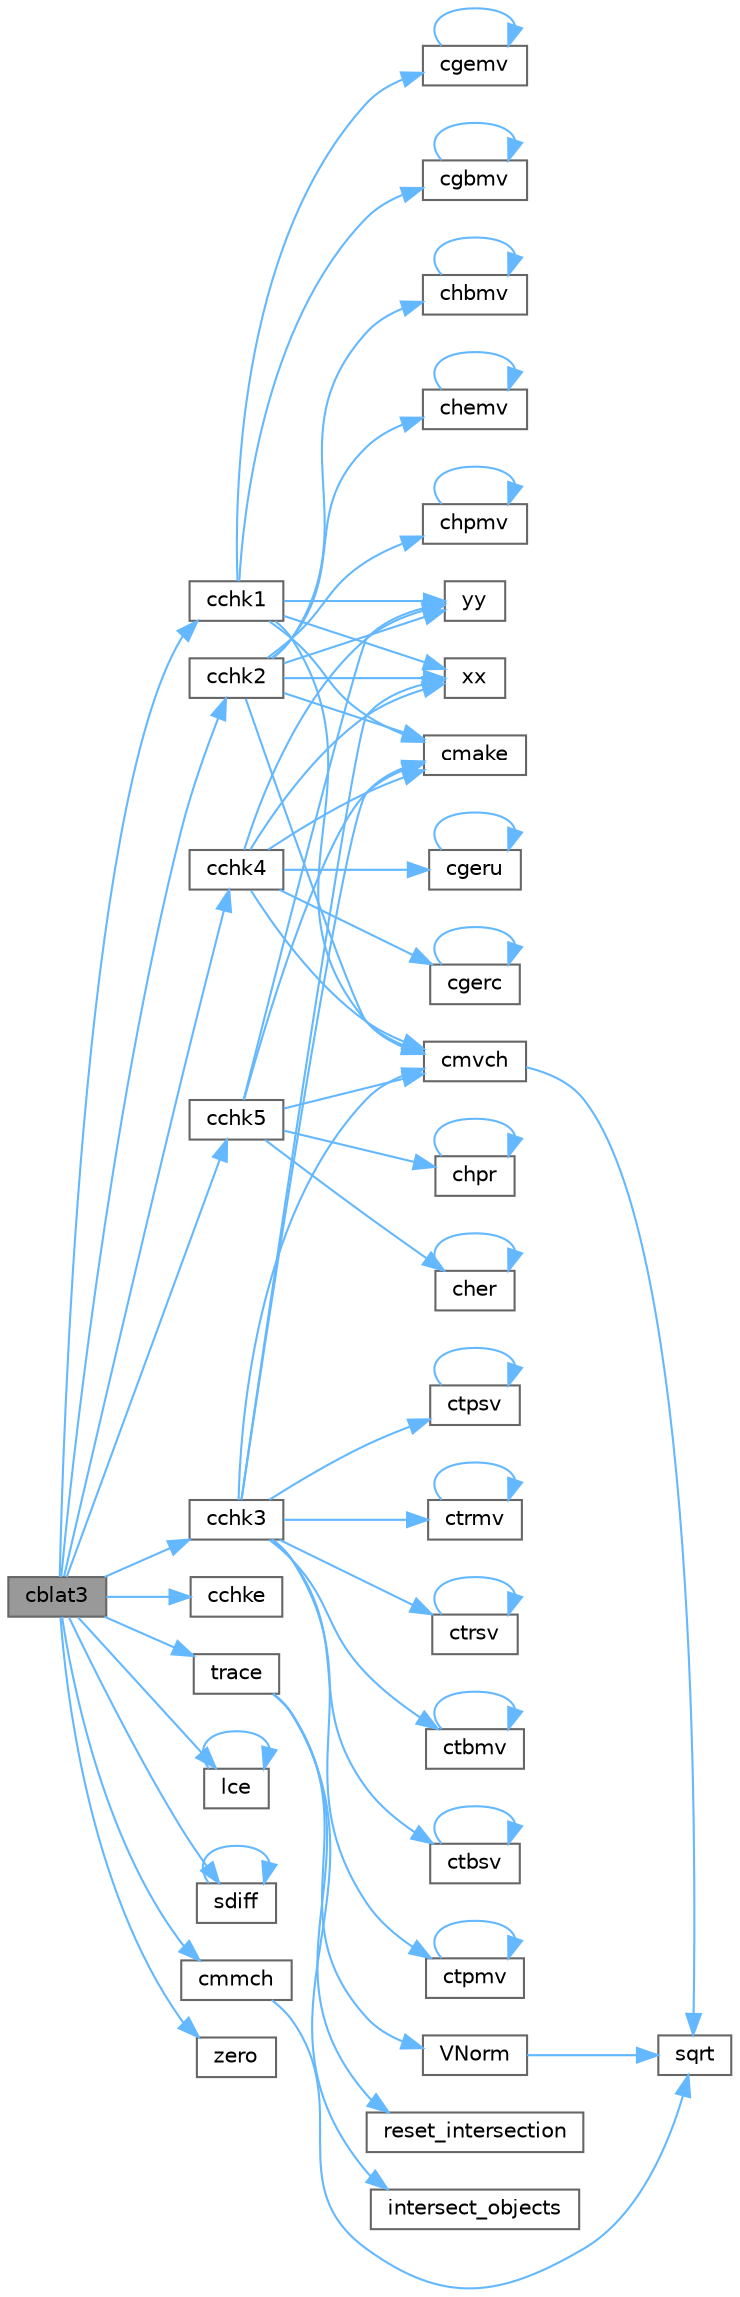 digraph "cblat3"
{
 // LATEX_PDF_SIZE
  bgcolor="transparent";
  edge [fontname=Helvetica,fontsize=10,labelfontname=Helvetica,labelfontsize=10];
  node [fontname=Helvetica,fontsize=10,shape=box,height=0.2,width=0.4];
  rankdir="LR";
  Node1 [id="Node000001",label="cblat3",height=0.2,width=0.4,color="gray40", fillcolor="grey60", style="filled", fontcolor="black",tooltip="CBLAT3"];
  Node1 -> Node2 [id="edge68_Node000001_Node000002",color="steelblue1",style="solid",tooltip=" "];
  Node2 [id="Node000002",label="cchk1",height=0.2,width=0.4,color="grey40", fillcolor="white", style="filled",URL="$cblat2_8f.html#a2fecab6ae4d59b254d6503ac9fd17ef4",tooltip=" "];
  Node2 -> Node3 [id="edge69_Node000002_Node000003",color="steelblue1",style="solid",tooltip=" "];
  Node3 [id="Node000003",label="cgbmv",height=0.2,width=0.4,color="grey40", fillcolor="white", style="filled",URL="$bench_2btl_2libs_2_b_l_a_s_2blas_8h.html#a572b66cab642078716863bf6eedfc988",tooltip=" "];
  Node3 -> Node3 [id="edge70_Node000003_Node000003",color="steelblue1",style="solid",tooltip=" "];
  Node2 -> Node4 [id="edge71_Node000002_Node000004",color="steelblue1",style="solid",tooltip=" "];
  Node4 [id="Node000004",label="cgemv",height=0.2,width=0.4,color="grey40", fillcolor="white", style="filled",URL="$bench_2btl_2libs_2_b_l_a_s_2blas_8h.html#aa307f5dca3428c5085f411b994ccac4d",tooltip=" "];
  Node4 -> Node4 [id="edge72_Node000004_Node000004",color="steelblue1",style="solid",tooltip=" "];
  Node2 -> Node5 [id="edge73_Node000002_Node000005",color="steelblue1",style="solid",tooltip=" "];
  Node5 [id="Node000005",label="cmake",height=0.2,width=0.4,color="grey40", fillcolor="white", style="filled",URL="$cblat2_8f.html#a02c505d1046fe3c18a9f17c1f1dc6b51",tooltip=" "];
  Node2 -> Node6 [id="edge74_Node000002_Node000006",color="steelblue1",style="solid",tooltip=" "];
  Node6 [id="Node000006",label="cmvch",height=0.2,width=0.4,color="grey40", fillcolor="white", style="filled",URL="$cblat2_8f.html#a5b40670e8d60a433919dc70132c4098c",tooltip=" "];
  Node6 -> Node7 [id="edge75_Node000006_Node000007",color="steelblue1",style="solid",tooltip=" "];
  Node7 [id="Node000007",label="sqrt",height=0.2,width=0.4,color="grey40", fillcolor="white", style="filled",URL="$_array_cwise_unary_ops_8h.html#a656b9217a2fcb6de59dc8d1eb3079cc7",tooltip=" "];
  Node2 -> Node8 [id="edge76_Node000002_Node000008",color="steelblue1",style="solid",tooltip=" "];
  Node8 [id="Node000008",label="xx",height=0.2,width=0.4,color="grey40", fillcolor="white", style="filled",URL="$core_2swizzle__2_8inl_8h.html#aae49af6726dec52213c1b49977caf958",tooltip=" "];
  Node2 -> Node9 [id="edge77_Node000002_Node000009",color="steelblue1",style="solid",tooltip=" "];
  Node9 [id="Node000009",label="yy",height=0.2,width=0.4,color="grey40", fillcolor="white", style="filled",URL="$core_2swizzle__2_8inl_8h.html#ad4d826276d84a23b3d6c937b46040636",tooltip=" "];
  Node1 -> Node10 [id="edge78_Node000001_Node000010",color="steelblue1",style="solid",tooltip=" "];
  Node10 [id="Node000010",label="cchk2",height=0.2,width=0.4,color="grey40", fillcolor="white", style="filled",URL="$cblat2_8f.html#a13885a14eb66baeebf5af14c82dfed3f",tooltip=" "];
  Node10 -> Node11 [id="edge79_Node000010_Node000011",color="steelblue1",style="solid",tooltip=" "];
  Node11 [id="Node000011",label="chbmv",height=0.2,width=0.4,color="grey40", fillcolor="white", style="filled",URL="$bench_2btl_2libs_2_b_l_a_s_2blas_8h.html#a3e906244aa384fc1780a41bbcdb862d2",tooltip=" "];
  Node11 -> Node11 [id="edge80_Node000011_Node000011",color="steelblue1",style="solid",tooltip=" "];
  Node10 -> Node12 [id="edge81_Node000010_Node000012",color="steelblue1",style="solid",tooltip=" "];
  Node12 [id="Node000012",label="chemv",height=0.2,width=0.4,color="grey40", fillcolor="white", style="filled",URL="$bench_2btl_2libs_2_b_l_a_s_2blas_8h.html#a44273bf75494e36fec88e8e83dc00e58",tooltip=" "];
  Node12 -> Node12 [id="edge82_Node000012_Node000012",color="steelblue1",style="solid",tooltip=" "];
  Node10 -> Node13 [id="edge83_Node000010_Node000013",color="steelblue1",style="solid",tooltip=" "];
  Node13 [id="Node000013",label="chpmv",height=0.2,width=0.4,color="grey40", fillcolor="white", style="filled",URL="$bench_2btl_2libs_2_b_l_a_s_2blas_8h.html#abfb4e8601ebac1c95857f8559b5acad6",tooltip=" "];
  Node13 -> Node13 [id="edge84_Node000013_Node000013",color="steelblue1",style="solid",tooltip=" "];
  Node10 -> Node5 [id="edge85_Node000010_Node000005",color="steelblue1",style="solid",tooltip=" "];
  Node10 -> Node6 [id="edge86_Node000010_Node000006",color="steelblue1",style="solid",tooltip=" "];
  Node10 -> Node8 [id="edge87_Node000010_Node000008",color="steelblue1",style="solid",tooltip=" "];
  Node10 -> Node9 [id="edge88_Node000010_Node000009",color="steelblue1",style="solid",tooltip=" "];
  Node1 -> Node14 [id="edge89_Node000001_Node000014",color="steelblue1",style="solid",tooltip=" "];
  Node14 [id="Node000014",label="cchk3",height=0.2,width=0.4,color="grey40", fillcolor="white", style="filled",URL="$cblat2_8f.html#ac5ff5a505ec3c60e9d8bfa84b671254f",tooltip=" "];
  Node14 -> Node5 [id="edge90_Node000014_Node000005",color="steelblue1",style="solid",tooltip=" "];
  Node14 -> Node6 [id="edge91_Node000014_Node000006",color="steelblue1",style="solid",tooltip=" "];
  Node14 -> Node15 [id="edge92_Node000014_Node000015",color="steelblue1",style="solid",tooltip=" "];
  Node15 [id="Node000015",label="ctbmv",height=0.2,width=0.4,color="grey40", fillcolor="white", style="filled",URL="$bench_2btl_2libs_2_b_l_a_s_2blas_8h.html#a483969ef418d814000083936a198312b",tooltip=" "];
  Node15 -> Node15 [id="edge93_Node000015_Node000015",color="steelblue1",style="solid",tooltip=" "];
  Node14 -> Node16 [id="edge94_Node000014_Node000016",color="steelblue1",style="solid",tooltip=" "];
  Node16 [id="Node000016",label="ctbsv",height=0.2,width=0.4,color="grey40", fillcolor="white", style="filled",URL="$bench_2btl_2libs_2_b_l_a_s_2blas_8h.html#a20d77537508d61425105ab7251820fed",tooltip=" "];
  Node16 -> Node16 [id="edge95_Node000016_Node000016",color="steelblue1",style="solid",tooltip=" "];
  Node14 -> Node17 [id="edge96_Node000014_Node000017",color="steelblue1",style="solid",tooltip=" "];
  Node17 [id="Node000017",label="ctpmv",height=0.2,width=0.4,color="grey40", fillcolor="white", style="filled",URL="$bench_2btl_2libs_2_b_l_a_s_2blas_8h.html#a86f75227f23ed202b9df647e7e960700",tooltip=" "];
  Node17 -> Node17 [id="edge97_Node000017_Node000017",color="steelblue1",style="solid",tooltip=" "];
  Node14 -> Node18 [id="edge98_Node000014_Node000018",color="steelblue1",style="solid",tooltip=" "];
  Node18 [id="Node000018",label="ctpsv",height=0.2,width=0.4,color="grey40", fillcolor="white", style="filled",URL="$bench_2btl_2libs_2_b_l_a_s_2blas_8h.html#a0dc61747f0f50dcf59c8ece7a44da2cb",tooltip=" "];
  Node18 -> Node18 [id="edge99_Node000018_Node000018",color="steelblue1",style="solid",tooltip=" "];
  Node14 -> Node19 [id="edge100_Node000014_Node000019",color="steelblue1",style="solid",tooltip=" "];
  Node19 [id="Node000019",label="ctrmv",height=0.2,width=0.4,color="grey40", fillcolor="white", style="filled",URL="$bench_2btl_2libs_2_b_l_a_s_2blas_8h.html#a43c93a53ecdd20c2617f231bb7cd8005",tooltip=" "];
  Node19 -> Node19 [id="edge101_Node000019_Node000019",color="steelblue1",style="solid",tooltip=" "];
  Node14 -> Node20 [id="edge102_Node000014_Node000020",color="steelblue1",style="solid",tooltip=" "];
  Node20 [id="Node000020",label="ctrsv",height=0.2,width=0.4,color="grey40", fillcolor="white", style="filled",URL="$bench_2btl_2libs_2_b_l_a_s_2blas_8h.html#ab3139f045f26a6524d3a07a656b37ee8",tooltip=" "];
  Node20 -> Node20 [id="edge103_Node000020_Node000020",color="steelblue1",style="solid",tooltip=" "];
  Node14 -> Node8 [id="edge104_Node000014_Node000008",color="steelblue1",style="solid",tooltip=" "];
  Node1 -> Node21 [id="edge105_Node000001_Node000021",color="steelblue1",style="solid",tooltip=" "];
  Node21 [id="Node000021",label="cchk4",height=0.2,width=0.4,color="grey40", fillcolor="white", style="filled",URL="$cblat2_8f.html#ac37dea32696a59970a4e68349bb59c29",tooltip=" "];
  Node21 -> Node22 [id="edge106_Node000021_Node000022",color="steelblue1",style="solid",tooltip=" "];
  Node22 [id="Node000022",label="cgerc",height=0.2,width=0.4,color="grey40", fillcolor="white", style="filled",URL="$bench_2btl_2libs_2_b_l_a_s_2blas_8h.html#a0662e1c212caab3772857b57aa00c288",tooltip=" "];
  Node22 -> Node22 [id="edge107_Node000022_Node000022",color="steelblue1",style="solid",tooltip=" "];
  Node21 -> Node23 [id="edge108_Node000021_Node000023",color="steelblue1",style="solid",tooltip=" "];
  Node23 [id="Node000023",label="cgeru",height=0.2,width=0.4,color="grey40", fillcolor="white", style="filled",URL="$bench_2btl_2libs_2_b_l_a_s_2blas_8h.html#a216c57271d57d23c1655295b26c67adb",tooltip=" "];
  Node23 -> Node23 [id="edge109_Node000023_Node000023",color="steelblue1",style="solid",tooltip=" "];
  Node21 -> Node5 [id="edge110_Node000021_Node000005",color="steelblue1",style="solid",tooltip=" "];
  Node21 -> Node6 [id="edge111_Node000021_Node000006",color="steelblue1",style="solid",tooltip=" "];
  Node21 -> Node8 [id="edge112_Node000021_Node000008",color="steelblue1",style="solid",tooltip=" "];
  Node21 -> Node9 [id="edge113_Node000021_Node000009",color="steelblue1",style="solid",tooltip=" "];
  Node1 -> Node24 [id="edge114_Node000001_Node000024",color="steelblue1",style="solid",tooltip=" "];
  Node24 [id="Node000024",label="cchk5",height=0.2,width=0.4,color="grey40", fillcolor="white", style="filled",URL="$cblat2_8f.html#a070837fdaf3e4296f91637335342998b",tooltip=" "];
  Node24 -> Node25 [id="edge115_Node000024_Node000025",color="steelblue1",style="solid",tooltip=" "];
  Node25 [id="Node000025",label="cher",height=0.2,width=0.4,color="grey40", fillcolor="white", style="filled",URL="$bench_2btl_2libs_2_b_l_a_s_2blas_8h.html#a043fc8c7426c498b0f0c805eaecd2211",tooltip=" "];
  Node25 -> Node25 [id="edge116_Node000025_Node000025",color="steelblue1",style="solid",tooltip=" "];
  Node24 -> Node26 [id="edge117_Node000024_Node000026",color="steelblue1",style="solid",tooltip=" "];
  Node26 [id="Node000026",label="chpr",height=0.2,width=0.4,color="grey40", fillcolor="white", style="filled",URL="$bench_2btl_2libs_2_b_l_a_s_2blas_8h.html#ac151a4c779627abab166590fbc2351d6",tooltip=" "];
  Node26 -> Node26 [id="edge118_Node000026_Node000026",color="steelblue1",style="solid",tooltip=" "];
  Node24 -> Node5 [id="edge119_Node000024_Node000005",color="steelblue1",style="solid",tooltip=" "];
  Node24 -> Node6 [id="edge120_Node000024_Node000006",color="steelblue1",style="solid",tooltip=" "];
  Node24 -> Node9 [id="edge121_Node000024_Node000009",color="steelblue1",style="solid",tooltip=" "];
  Node1 -> Node27 [id="edge122_Node000001_Node000027",color="steelblue1",style="solid",tooltip=" "];
  Node27 [id="Node000027",label="cchke",height=0.2,width=0.4,color="grey40", fillcolor="white", style="filled",URL="$cblat2_8f.html#a8b3a1a818f678e0968a7d3e789357360",tooltip=" "];
  Node1 -> Node28 [id="edge123_Node000001_Node000028",color="steelblue1",style="solid",tooltip=" "];
  Node28 [id="Node000028",label="cmmch",height=0.2,width=0.4,color="grey40", fillcolor="white", style="filled",URL="$cblat3_8f.html#a391017f5d29ffbe0f3a200fa47facd27",tooltip=" "];
  Node28 -> Node7 [id="edge124_Node000028_Node000007",color="steelblue1",style="solid",tooltip=" "];
  Node1 -> Node29 [id="edge125_Node000001_Node000029",color="steelblue1",style="solid",tooltip=" "];
  Node29 [id="Node000029",label="lce",height=0.2,width=0.4,color="grey40", fillcolor="white", style="filled",URL="$cblat2_8f.html#a5d0e9731dc273c4630236f27a7f1c50b",tooltip=" "];
  Node29 -> Node29 [id="edge126_Node000029_Node000029",color="steelblue1",style="solid",tooltip=" "];
  Node1 -> Node30 [id="edge127_Node000001_Node000030",color="steelblue1",style="solid",tooltip=" "];
  Node30 [id="Node000030",label="sdiff",height=0.2,width=0.4,color="grey40", fillcolor="white", style="filled",URL="$cblat1_8f.html#a6540d8aecca28f65857d818bf95286a9",tooltip=" "];
  Node30 -> Node30 [id="edge128_Node000030_Node000030",color="steelblue1",style="solid",tooltip=" "];
  Node1 -> Node31 [id="edge129_Node000001_Node000031",color="steelblue1",style="solid",tooltip=" "];
  Node31 [id="Node000031",label="trace",height=0.2,width=0.4,color="grey40", fillcolor="white", style="filled",URL="$trace__rest_8cpp.html#ac4e1b6df3fd0c30f8a37a1b8b2aa0047",tooltip=" "];
  Node31 -> Node32 [id="edge130_Node000031_Node000032",color="steelblue1",style="solid",tooltip=" "];
  Node32 [id="Node000032",label="intersect_objects",height=0.2,width=0.4,color="grey40", fillcolor="white", style="filled",URL="$intersect_8cpp.html#a5ee1bf2bcee979cee65cdfd032be6cf1",tooltip=" "];
  Node31 -> Node33 [id="edge131_Node000031_Node000033",color="steelblue1",style="solid",tooltip=" "];
  Node33 [id="Node000033",label="reset_intersection",height=0.2,width=0.4,color="grey40", fillcolor="white", style="filled",URL="$intersect_8cpp.html#a5648f23bba47195c7428937a47d2c1ed",tooltip=" "];
  Node31 -> Node34 [id="edge132_Node000031_Node000034",color="steelblue1",style="solid",tooltip=" "];
  Node34 [id="Node000034",label="VNorm",height=0.2,width=0.4,color="grey40", fillcolor="white", style="filled",URL="$vector_8cpp.html#ac8a6404fc67035bd2124e30b9c60d24a",tooltip=" "];
  Node34 -> Node7 [id="edge133_Node000034_Node000007",color="steelblue1",style="solid",tooltip=" "];
  Node1 -> Node35 [id="edge134_Node000001_Node000035",color="steelblue1",style="solid",tooltip=" "];
  Node35 [id="Node000035",label="zero",height=0.2,width=0.4,color="grey40", fillcolor="white", style="filled",URL="$svd__common_8h.html#a4a86f5596ff1afa9113ff6cc07a60453",tooltip=" "];
}

